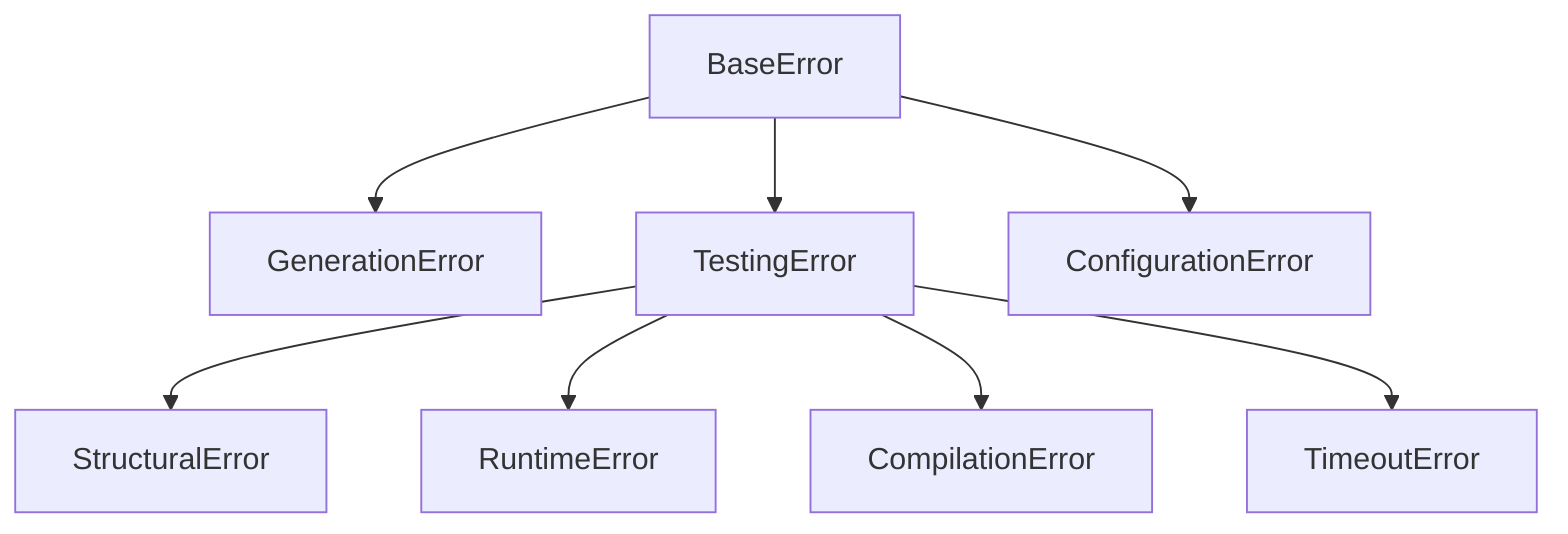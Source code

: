 graph TB
    BE[BaseError]
    GE[GenerationError]
    TE[TestingError]
    CE[ConfigurationError]
    
    SE[StructuralError]
    RE[RuntimeError]
    CME[CompilationError]
    TOE[TimeoutError]
    
    BE --> GE
    BE --> TE
    BE --> CE
    
    TE --> SE
    TE --> RE
    TE --> CME
    TE --> TOE